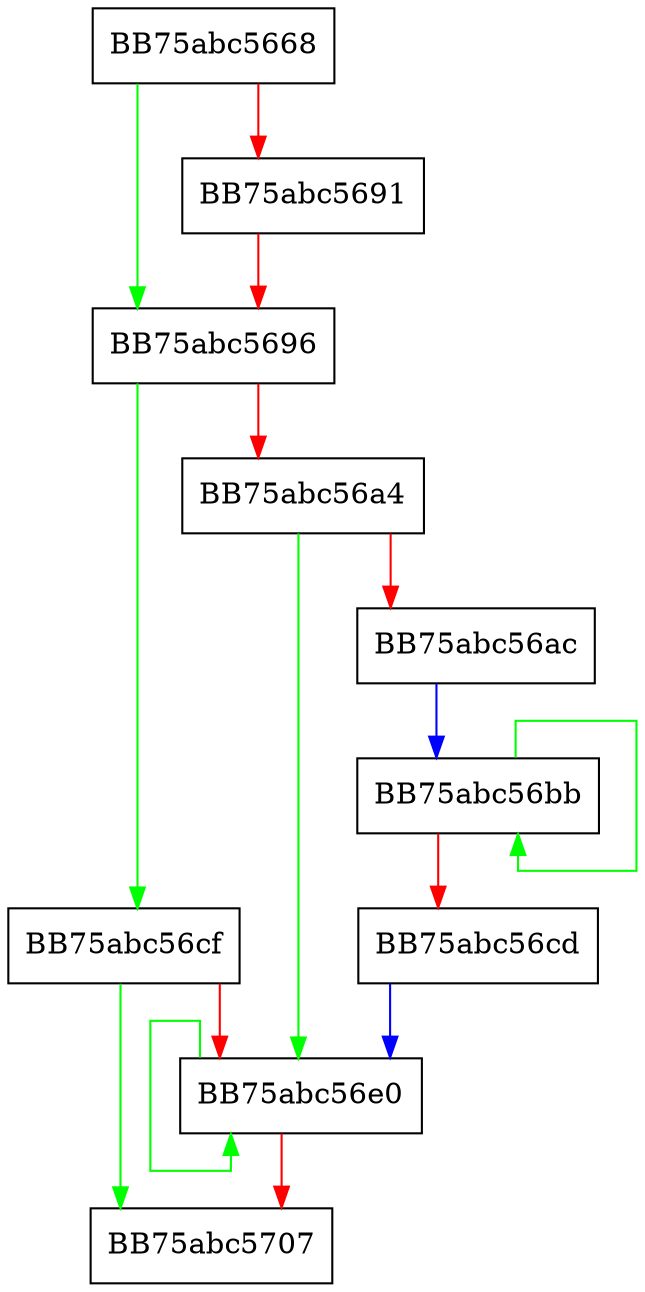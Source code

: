 digraph add_v1_operands {
  node [shape="box"];
  graph [splines=ortho];
  BB75abc5668 -> BB75abc5696 [color="green"];
  BB75abc5668 -> BB75abc5691 [color="red"];
  BB75abc5691 -> BB75abc5696 [color="red"];
  BB75abc5696 -> BB75abc56cf [color="green"];
  BB75abc5696 -> BB75abc56a4 [color="red"];
  BB75abc56a4 -> BB75abc56e0 [color="green"];
  BB75abc56a4 -> BB75abc56ac [color="red"];
  BB75abc56ac -> BB75abc56bb [color="blue"];
  BB75abc56bb -> BB75abc56bb [color="green"];
  BB75abc56bb -> BB75abc56cd [color="red"];
  BB75abc56cd -> BB75abc56e0 [color="blue"];
  BB75abc56cf -> BB75abc5707 [color="green"];
  BB75abc56cf -> BB75abc56e0 [color="red"];
  BB75abc56e0 -> BB75abc56e0 [color="green"];
  BB75abc56e0 -> BB75abc5707 [color="red"];
}